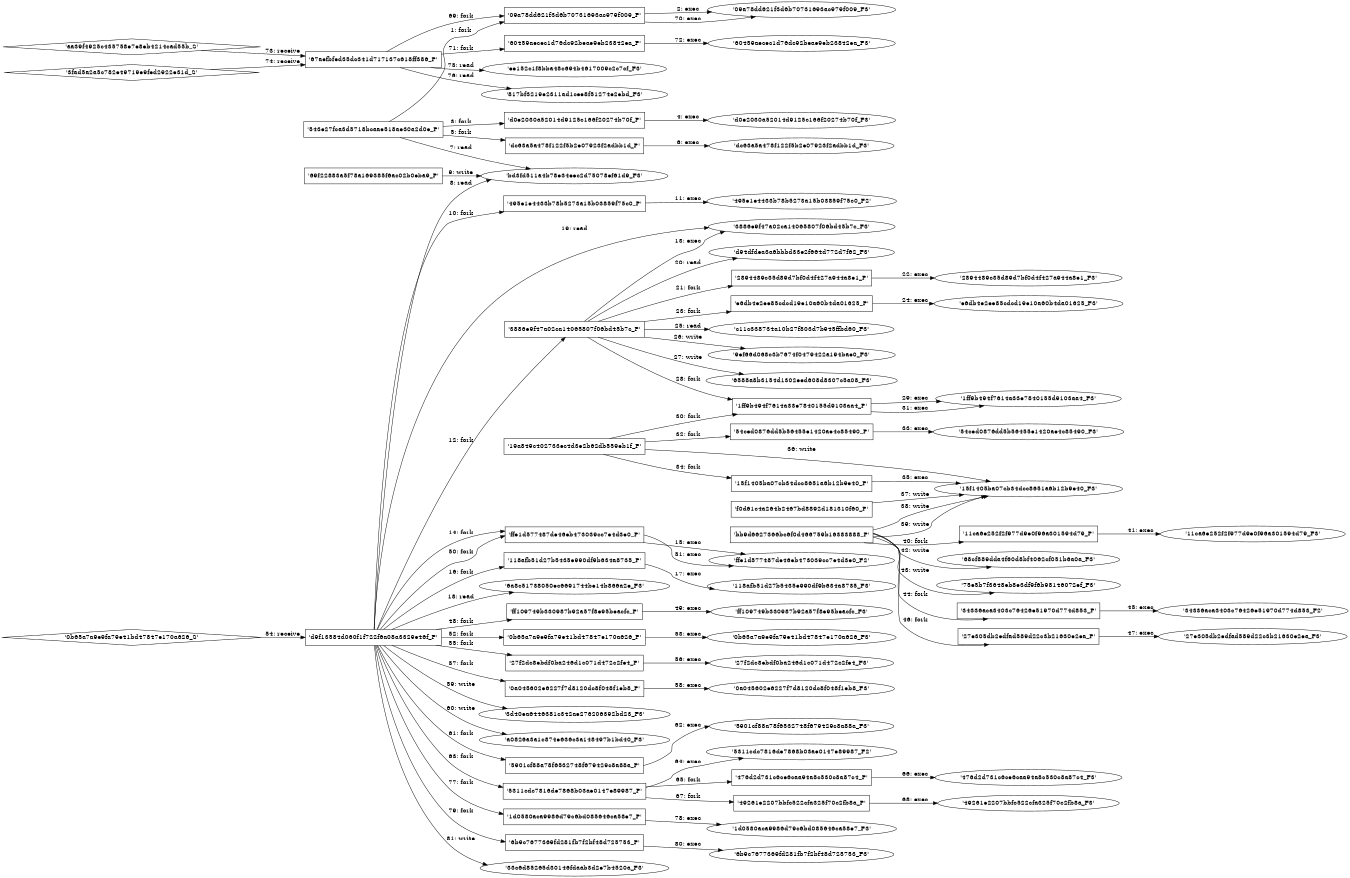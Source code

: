 digraph "D:\Learning\Paper\apt\基于CTI的攻击预警\Dataset\攻击图\ASGfromALLCTI\Cyber espionage group targets South American and Southeast Asian governments.dot" {
rankdir="LR"
size="9"
fixedsize="false"
splines="true"
nodesep=0.3
ranksep=0
fontsize=10
overlap="scalexy"
engine= "neato"
	"'543e27fca3d5718bcaae518ae30a2d0e_P'" [node_type=Process shape=box]
	"'09a78dd621f3d6b70731693ac979f009_P'" [node_type=Process shape=box]
	"'543e27fca3d5718bcaae518ae30a2d0e_P'" -> "'09a78dd621f3d6b70731693ac979f009_P'" [label="1: fork"]
	"'09a78dd621f3d6b70731693ac979f009_P'" [node_type=Process shape=box]
	"'09a78dd621f3d6b70731693ac979f009_F3'" [node_type=File shape=ellipse]
	"'09a78dd621f3d6b70731693ac979f009_P'" -> "'09a78dd621f3d6b70731693ac979f009_F3'" [label="2: exec"]
	"'543e27fca3d5718bcaae518ae30a2d0e_P'" [node_type=Process shape=box]
	"'d0e2030a52014d9125c166f20274b70f_P'" [node_type=Process shape=box]
	"'543e27fca3d5718bcaae518ae30a2d0e_P'" -> "'d0e2030a52014d9125c166f20274b70f_P'" [label="3: fork"]
	"'d0e2030a52014d9125c166f20274b70f_P'" [node_type=Process shape=box]
	"'d0e2030a52014d9125c166f20274b70f_F3'" [node_type=File shape=ellipse]
	"'d0e2030a52014d9125c166f20274b70f_P'" -> "'d0e2030a52014d9125c166f20274b70f_F3'" [label="4: exec"]
	"'543e27fca3d5718bcaae518ae30a2d0e_P'" [node_type=Process shape=box]
	"'dc63a5a478f122f5b2e07923f2adbb1d_P'" [node_type=Process shape=box]
	"'543e27fca3d5718bcaae518ae30a2d0e_P'" -> "'dc63a5a478f122f5b2e07923f2adbb1d_P'" [label="5: fork"]
	"'dc63a5a478f122f5b2e07923f2adbb1d_P'" [node_type=Process shape=box]
	"'dc63a5a478f122f5b2e07923f2adbb1d_F3'" [node_type=File shape=ellipse]
	"'dc63a5a478f122f5b2e07923f2adbb1d_P'" -> "'dc63a5a478f122f5b2e07923f2adbb1d_F3'" [label="6: exec"]
	"'bd3fd511a4b78e34eec2d75078ef61d9_F3'" [node_type=file shape=ellipse]
	"'543e27fca3d5718bcaae518ae30a2d0e_P'" [node_type=Process shape=box]
	"'543e27fca3d5718bcaae518ae30a2d0e_P'" -> "'bd3fd511a4b78e34eec2d75078ef61d9_F3'" [label="7: read"]
	"'bd3fd511a4b78e34eec2d75078ef61d9_F3'" [node_type=file shape=ellipse]
	"'d9f13584d060f1f722f6a08a3329e46f_P'" [node_type=Process shape=box]
	"'d9f13584d060f1f722f6a08a3329e46f_P'" -> "'bd3fd511a4b78e34eec2d75078ef61d9_F3'" [label="8: read"]
	"'bd3fd511a4b78e34eec2d75078ef61d9_F3'" [node_type=file shape=ellipse]
	"'69f22883a5f78a169385f6ac02b0eba9_P'" [node_type=Process shape=box]
	"'69f22883a5f78a169385f6ac02b0eba9_P'" -> "'bd3fd511a4b78e34eec2d75078ef61d9_F3'" [label="9: write"]
	"'d9f13584d060f1f722f6a08a3329e46f_P'" [node_type=Process shape=box]
	"'495e1e4433b78b5273a15b03859f75c0_P'" [node_type=Process shape=box]
	"'d9f13584d060f1f722f6a08a3329e46f_P'" -> "'495e1e4433b78b5273a15b03859f75c0_P'" [label="10: fork"]
	"'495e1e4433b78b5273a15b03859f75c0_P'" [node_type=Process shape=box]
	"'495e1e4433b78b5273a15b03859f75c0_F2'" [node_type=File shape=ellipse]
	"'495e1e4433b78b5273a15b03859f75c0_P'" -> "'495e1e4433b78b5273a15b03859f75c0_F2'" [label="11: exec"]
	"'d9f13584d060f1f722f6a08a3329e46f_P'" [node_type=Process shape=box]
	"'3886e9f47a02ca14065807f06bd45b7c_P'" [node_type=Process shape=box]
	"'d9f13584d060f1f722f6a08a3329e46f_P'" -> "'3886e9f47a02ca14065807f06bd45b7c_P'" [label="12: fork"]
	"'3886e9f47a02ca14065807f06bd45b7c_P'" [node_type=Process shape=box]
	"'3886e9f47a02ca14065807f06bd45b7c_F3'" [node_type=File shape=ellipse]
	"'3886e9f47a02ca14065807f06bd45b7c_P'" -> "'3886e9f47a02ca14065807f06bd45b7c_F3'" [label="13: exec"]
	"'d9f13584d060f1f722f6a08a3329e46f_P'" [node_type=Process shape=box]
	"'ffe1d577487de46eb473039cc7e4d3e0_P'" [node_type=Process shape=box]
	"'d9f13584d060f1f722f6a08a3329e46f_P'" -> "'ffe1d577487de46eb473039cc7e4d3e0_P'" [label="14: fork"]
	"'ffe1d577487de46eb473039cc7e4d3e0_P'" [node_type=Process shape=box]
	"'ffe1d577487de46eb473039cc7e4d3e0_F2'" [node_type=File shape=ellipse]
	"'ffe1d577487de46eb473039cc7e4d3e0_P'" -> "'ffe1d577487de46eb473039cc7e4d3e0_F2'" [label="15: exec"]
	"'d9f13584d060f1f722f6a08a3329e46f_P'" [node_type=Process shape=box]
	"'118afb51d27b5435e990df9b634a8735_P'" [node_type=Process shape=box]
	"'d9f13584d060f1f722f6a08a3329e46f_P'" -> "'118afb51d27b5435e990df9b634a8735_P'" [label="16: fork"]
	"'118afb51d27b5435e990df9b634a8735_P'" [node_type=Process shape=box]
	"'118afb51d27b5435e990df9b634a8735_F3'" [node_type=File shape=ellipse]
	"'118afb51d27b5435e990df9b634a8735_P'" -> "'118afb51d27b5435e990df9b634a8735_F3'" [label="17: exec"]
	"'6a8c51738050ec6691744be14b866a2e_F3'" [node_type=file shape=ellipse]
	"'d9f13584d060f1f722f6a08a3329e46f_P'" [node_type=Process shape=box]
	"'d9f13584d060f1f722f6a08a3329e46f_P'" -> "'6a8c51738050ec6691744be14b866a2e_F3'" [label="18: read"]
	"'3886e9f47a02ca14065807f06bd45b7c_F3'" [node_type=file shape=ellipse]
	"'d9f13584d060f1f722f6a08a3329e46f_P'" [node_type=Process shape=box]
	"'d9f13584d060f1f722f6a08a3329e46f_P'" -> "'3886e9f47a02ca14065807f06bd45b7c_F3'" [label="19: read"]
	"'d94dfdea3a6bbbd33e2f664d772d7f62_F3'" [node_type=file shape=ellipse]
	"'3886e9f47a02ca14065807f06bd45b7c_P'" [node_type=Process shape=box]
	"'3886e9f47a02ca14065807f06bd45b7c_P'" -> "'d94dfdea3a6bbbd33e2f664d772d7f62_F3'" [label="20: read"]
	"'3886e9f47a02ca14065807f06bd45b7c_P'" [node_type=Process shape=box]
	"'2894489c35d89d7bf0d4f427a944a8e1_P'" [node_type=Process shape=box]
	"'3886e9f47a02ca14065807f06bd45b7c_P'" -> "'2894489c35d89d7bf0d4f427a944a8e1_P'" [label="21: fork"]
	"'2894489c35d89d7bf0d4f427a944a8e1_P'" [node_type=Process shape=box]
	"'2894489c35d89d7bf0d4f427a944a8e1_F3'" [node_type=File shape=ellipse]
	"'2894489c35d89d7bf0d4f427a944a8e1_P'" -> "'2894489c35d89d7bf0d4f427a944a8e1_F3'" [label="22: exec"]
	"'3886e9f47a02ca14065807f06bd45b7c_P'" [node_type=Process shape=box]
	"'e6db4e2ee85cdcd19e10a60b4da01625_P'" [node_type=Process shape=box]
	"'3886e9f47a02ca14065807f06bd45b7c_P'" -> "'e6db4e2ee85cdcd19e10a60b4da01625_P'" [label="23: fork"]
	"'e6db4e2ee85cdcd19e10a60b4da01625_P'" [node_type=Process shape=box]
	"'e6db4e2ee85cdcd19e10a60b4da01625_F3'" [node_type=File shape=ellipse]
	"'e6db4e2ee85cdcd19e10a60b4da01625_P'" -> "'e6db4e2ee85cdcd19e10a60b4da01625_F3'" [label="24: exec"]
	"'c11c338734a10b27f803d7b945ffbd60_F3'" [node_type=file shape=ellipse]
	"'3886e9f47a02ca14065807f06bd45b7c_P'" [node_type=Process shape=box]
	"'3886e9f47a02ca14065807f06bd45b7c_P'" -> "'c11c338734a10b27f803d7b945ffbd60_F3'" [label="25: read"]
	"'9ef66d068c3b7674f0479422a194bae0_F3'" [node_type=file shape=ellipse]
	"'3886e9f47a02ca14065807f06bd45b7c_P'" [node_type=Process shape=box]
	"'3886e9f47a02ca14065807f06bd45b7c_P'" -> "'9ef66d068c3b7674f0479422a194bae0_F3'" [label="26: write"]
	"'6588a8b3154d1302eed608d8307c5a08_F3'" [node_type=file shape=ellipse]
	"'3886e9f47a02ca14065807f06bd45b7c_P'" [node_type=Process shape=box]
	"'3886e9f47a02ca14065807f06bd45b7c_P'" -> "'6588a8b3154d1302eed608d8307c5a08_F3'" [label="27: write"]
	"'3886e9f47a02ca14065807f06bd45b7c_P'" [node_type=Process shape=box]
	"'1ff9b494f7614a33e7840155d9103aa4_P'" [node_type=Process shape=box]
	"'3886e9f47a02ca14065807f06bd45b7c_P'" -> "'1ff9b494f7614a33e7840155d9103aa4_P'" [label="28: fork"]
	"'1ff9b494f7614a33e7840155d9103aa4_P'" [node_type=Process shape=box]
	"'1ff9b494f7614a33e7840155d9103aa4_F3'" [node_type=File shape=ellipse]
	"'1ff9b494f7614a33e7840155d9103aa4_P'" -> "'1ff9b494f7614a33e7840155d9103aa4_F3'" [label="29: exec"]
	"'19a849c402733ec4d3e2b62db559eb1f_P'" [node_type=Process shape=box]
	"'1ff9b494f7614a33e7840155d9103aa4_P'" [node_type=Process shape=box]
	"'19a849c402733ec4d3e2b62db559eb1f_P'" -> "'1ff9b494f7614a33e7840155d9103aa4_P'" [label="30: fork"]
	"'1ff9b494f7614a33e7840155d9103aa4_P'" [node_type=Process shape=box]
	"'1ff9b494f7614a33e7840155d9103aa4_F3'" [node_type=File shape=ellipse]
	"'1ff9b494f7614a33e7840155d9103aa4_P'" -> "'1ff9b494f7614a33e7840155d9103aa4_F3'" [label="31: exec"]
	"'19a849c402733ec4d3e2b62db559eb1f_P'" [node_type=Process shape=box]
	"'54ced0876dd5b56455e1420ae4c85490_P'" [node_type=Process shape=box]
	"'19a849c402733ec4d3e2b62db559eb1f_P'" -> "'54ced0876dd5b56455e1420ae4c85490_P'" [label="32: fork"]
	"'54ced0876dd5b56455e1420ae4c85490_P'" [node_type=Process shape=box]
	"'54ced0876dd5b56455e1420ae4c85490_F3'" [node_type=File shape=ellipse]
	"'54ced0876dd5b56455e1420ae4c85490_P'" -> "'54ced0876dd5b56455e1420ae4c85490_F3'" [label="33: exec"]
	"'19a849c402733ec4d3e2b62db559eb1f_P'" [node_type=Process shape=box]
	"'15f1405ba07cb34dcc8651a6b12b9e40_P'" [node_type=Process shape=box]
	"'19a849c402733ec4d3e2b62db559eb1f_P'" -> "'15f1405ba07cb34dcc8651a6b12b9e40_P'" [label="34: fork"]
	"'15f1405ba07cb34dcc8651a6b12b9e40_P'" [node_type=Process shape=box]
	"'15f1405ba07cb34dcc8651a6b12b9e40_F3'" [node_type=File shape=ellipse]
	"'15f1405ba07cb34dcc8651a6b12b9e40_P'" -> "'15f1405ba07cb34dcc8651a6b12b9e40_F3'" [label="35: exec"]
	"'15f1405ba07cb34dcc8651a6b12b9e40_F3'" [node_type=file shape=ellipse]
	"'19a849c402733ec4d3e2b62db559eb1f_P'" [node_type=Process shape=box]
	"'19a849c402733ec4d3e2b62db559eb1f_P'" -> "'15f1405ba07cb34dcc8651a6b12b9e40_F3'" [label="36: write"]
	"'15f1405ba07cb34dcc8651a6b12b9e40_F3'" [node_type=file shape=ellipse]
	"'f0d61c4a264b2467bd8892d181310f60_P'" [node_type=Process shape=box]
	"'f0d61c4a264b2467bd8892d181310f60_P'" -> "'15f1405ba07cb34dcc8651a6b12b9e40_F3'" [label="37: write"]
	"'15f1405ba07cb34dcc8651a6b12b9e40_F3'" [node_type=file shape=ellipse]
	"'bb9d6627366bc6f0d466759b16383888_P'" [node_type=Process shape=box]
	"'bb9d6627366bc6f0d466759b16383888_P'" -> "'15f1405ba07cb34dcc8651a6b12b9e40_F3'" [label="38: write"]
	"'15f1405ba07cb34dcc8651a6b12b9e40_F3'" [node_type=file shape=ellipse]
	"'bb9d6627366bc6f0d466759b16383888_P'" [node_type=Process shape=box]
	"'bb9d6627366bc6f0d466759b16383888_P'" -> "'15f1405ba07cb34dcc8651a6b12b9e40_F3'" [label="39: write"]
	"'bb9d6627366bc6f0d466759b16383888_P'" [node_type=Process shape=box]
	"'11ca6e252f2f977d9e0f96a301594d79_P'" [node_type=Process shape=box]
	"'bb9d6627366bc6f0d466759b16383888_P'" -> "'11ca6e252f2f977d9e0f96a301594d79_P'" [label="40: fork"]
	"'11ca6e252f2f977d9e0f96a301594d79_P'" [node_type=Process shape=box]
	"'11ca6e252f2f977d9e0f96a301594d79_F3'" [node_type=File shape=ellipse]
	"'11ca6e252f2f977d9e0f96a301594d79_P'" -> "'11ca6e252f2f977d9e0f96a301594d79_F3'" [label="41: exec"]
	"'68cf889dda4f60d8bf4062cf051b6a0a_F3'" [node_type=file shape=ellipse]
	"'bb9d6627366bc6f0d466759b16383888_P'" [node_type=Process shape=box]
	"'bb9d6627366bc6f0d466759b16383888_P'" -> "'68cf889dda4f60d8bf4062cf051b6a0a_F3'" [label="42: write"]
	"'75e5b7f3648eb8e3df9f6b98146072ef_F3'" [node_type=file shape=ellipse]
	"'bb9d6627366bc6f0d466759b16383888_P'" [node_type=Process shape=box]
	"'bb9d6627366bc6f0d466759b16383888_P'" -> "'75e5b7f3648eb8e3df9f6b98146072ef_F3'" [label="43: write"]
	"'bb9d6627366bc6f0d466759b16383888_P'" [node_type=Process shape=box]
	"'34336aca3403c76426e51970d774d853_P'" [node_type=Process shape=box]
	"'bb9d6627366bc6f0d466759b16383888_P'" -> "'34336aca3403c76426e51970d774d853_P'" [label="44: fork"]
	"'34336aca3403c76426e51970d774d853_P'" [node_type=Process shape=box]
	"'34336aca3403c76426e51970d774d853_F2'" [node_type=File shape=ellipse]
	"'34336aca3403c76426e51970d774d853_P'" -> "'34336aca3403c76426e51970d774d853_F2'" [label="45: exec"]
	"'bb9d6627366bc6f0d466759b16383888_P'" [node_type=Process shape=box]
	"'27e305db2edfad589d22c3b21630e2ea_P'" [node_type=Process shape=box]
	"'bb9d6627366bc6f0d466759b16383888_P'" -> "'27e305db2edfad589d22c3b21630e2ea_P'" [label="46: fork"]
	"'27e305db2edfad589d22c3b21630e2ea_P'" [node_type=Process shape=box]
	"'27e305db2edfad589d22c3b21630e2ea_F3'" [node_type=File shape=ellipse]
	"'27e305db2edfad589d22c3b21630e2ea_P'" -> "'27e305db2edfad589d22c3b21630e2ea_F3'" [label="47: exec"]
	"'d9f13584d060f1f722f6a08a3329e46f_P'" [node_type=Process shape=box]
	"'ff109749b330987b92a57f8e95beacfc_P'" [node_type=Process shape=box]
	"'d9f13584d060f1f722f6a08a3329e46f_P'" -> "'ff109749b330987b92a57f8e95beacfc_P'" [label="48: fork"]
	"'ff109749b330987b92a57f8e95beacfc_P'" [node_type=Process shape=box]
	"'ff109749b330987b92a57f8e95beacfc_F3'" [node_type=File shape=ellipse]
	"'ff109749b330987b92a57f8e95beacfc_P'" -> "'ff109749b330987b92a57f8e95beacfc_F3'" [label="49: exec"]
	"'d9f13584d060f1f722f6a08a3329e46f_P'" [node_type=Process shape=box]
	"'ffe1d577487de46eb473039cc7e4d3e0_P'" [node_type=Process shape=box]
	"'d9f13584d060f1f722f6a08a3329e46f_P'" -> "'ffe1d577487de46eb473039cc7e4d3e0_P'" [label="50: fork"]
	"'ffe1d577487de46eb473039cc7e4d3e0_P'" [node_type=Process shape=box]
	"'ffe1d577487de46eb473039cc7e4d3e0_F2'" [node_type=File shape=ellipse]
	"'ffe1d577487de46eb473039cc7e4d3e0_P'" -> "'ffe1d577487de46eb473039cc7e4d3e0_F2'" [label="51: exec"]
	"'d9f13584d060f1f722f6a08a3329e46f_P'" [node_type=Process shape=box]
	"'0b65a7a9e9fa79e41bd47847e170a626_P'" [node_type=Process shape=box]
	"'d9f13584d060f1f722f6a08a3329e46f_P'" -> "'0b65a7a9e9fa79e41bd47847e170a626_P'" [label="52: fork"]
	"'0b65a7a9e9fa79e41bd47847e170a626_P'" [node_type=Process shape=box]
	"'0b65a7a9e9fa79e41bd47847e170a626_F3'" [node_type=File shape=ellipse]
	"'0b65a7a9e9fa79e41bd47847e170a626_P'" -> "'0b65a7a9e9fa79e41bd47847e170a626_F3'" [label="53: exec"]
	"'d9f13584d060f1f722f6a08a3329e46f_P'" [node_type=Process shape=box]
	"'0b65a7a9e9fa79e41bd47847e170a626_S'" [node_type=Socket shape=diamond]
	"'0b65a7a9e9fa79e41bd47847e170a626_S'" -> "'d9f13584d060f1f722f6a08a3329e46f_P'" [label="54: receive"]
	"'d9f13584d060f1f722f6a08a3329e46f_P'" [node_type=Process shape=box]
	"'27f2dc8ebdf0ba246d1c071d472c2fe4_P'" [node_type=Process shape=box]
	"'d9f13584d060f1f722f6a08a3329e46f_P'" -> "'27f2dc8ebdf0ba246d1c071d472c2fe4_P'" [label="55: fork"]
	"'27f2dc8ebdf0ba246d1c071d472c2fe4_P'" [node_type=Process shape=box]
	"'27f2dc8ebdf0ba246d1c071d472c2fe4_F3'" [node_type=File shape=ellipse]
	"'27f2dc8ebdf0ba246d1c071d472c2fe4_P'" -> "'27f2dc8ebdf0ba246d1c071d472c2fe4_F3'" [label="56: exec"]
	"'d9f13584d060f1f722f6a08a3329e46f_P'" [node_type=Process shape=box]
	"'0a045602e6227f7d8120dc8f048f1eb8_P'" [node_type=Process shape=box]
	"'d9f13584d060f1f722f6a08a3329e46f_P'" -> "'0a045602e6227f7d8120dc8f048f1eb8_P'" [label="57: fork"]
	"'0a045602e6227f7d8120dc8f048f1eb8_P'" [node_type=Process shape=box]
	"'0a045602e6227f7d8120dc8f048f1eb8_F3'" [node_type=File shape=ellipse]
	"'0a045602e6227f7d8120dc8f048f1eb8_P'" -> "'0a045602e6227f7d8120dc8f048f1eb8_F3'" [label="58: exec"]
	"'3d40ea6446381c342ae276206392bd23_F3'" [node_type=file shape=ellipse]
	"'d9f13584d060f1f722f6a08a3329e46f_P'" [node_type=Process shape=box]
	"'d9f13584d060f1f722f6a08a3329e46f_P'" -> "'3d40ea6446381c342ae276206392bd23_F3'" [label="59: write"]
	"'a0826a3a1c874e636c3a148497b1bd40_F3'" [node_type=file shape=ellipse]
	"'d9f13584d060f1f722f6a08a3329e46f_P'" [node_type=Process shape=box]
	"'d9f13584d060f1f722f6a08a3329e46f_P'" -> "'a0826a3a1c874e636c3a148497b1bd40_F3'" [label="60: write"]
	"'d9f13584d060f1f722f6a08a3329e46f_P'" [node_type=Process shape=box]
	"'5901cf88a78f6532748f679429c8a88a_P'" [node_type=Process shape=box]
	"'d9f13584d060f1f722f6a08a3329e46f_P'" -> "'5901cf88a78f6532748f679429c8a88a_P'" [label="61: fork"]
	"'5901cf88a78f6532748f679429c8a88a_P'" [node_type=Process shape=box]
	"'5901cf88a78f6532748f679429c8a88a_F3'" [node_type=File shape=ellipse]
	"'5901cf88a78f6532748f679429c8a88a_P'" -> "'5901cf88a78f6532748f679429c8a88a_F3'" [label="62: exec"]
	"'d9f13584d060f1f722f6a08a3329e46f_P'" [node_type=Process shape=box]
	"'5311cdc7816de7868b03ae0147e89987_P'" [node_type=Process shape=box]
	"'d9f13584d060f1f722f6a08a3329e46f_P'" -> "'5311cdc7816de7868b03ae0147e89987_P'" [label="63: fork"]
	"'5311cdc7816de7868b03ae0147e89987_P'" [node_type=Process shape=box]
	"'5311cdc7816de7868b03ae0147e89987_F2'" [node_type=File shape=ellipse]
	"'5311cdc7816de7868b03ae0147e89987_P'" -> "'5311cdc7816de7868b03ae0147e89987_F2'" [label="64: exec"]
	"'5311cdc7816de7868b03ae0147e89987_P'" [node_type=Process shape=box]
	"'476d2d731c6ce6caa94a8c530c8a87c4_P'" [node_type=Process shape=box]
	"'5311cdc7816de7868b03ae0147e89987_P'" -> "'476d2d731c6ce6caa94a8c530c8a87c4_P'" [label="65: fork"]
	"'476d2d731c6ce6caa94a8c530c8a87c4_P'" [node_type=Process shape=box]
	"'476d2d731c6ce6caa94a8c530c8a87c4_F3'" [node_type=File shape=ellipse]
	"'476d2d731c6ce6caa94a8c530c8a87c4_P'" -> "'476d2d731c6ce6caa94a8c530c8a87c4_F3'" [label="66: exec"]
	"'5311cdc7816de7868b03ae0147e89987_P'" [node_type=Process shape=box]
	"'49261e2207bbfc522cfa325f70c2fb8a_P'" [node_type=Process shape=box]
	"'5311cdc7816de7868b03ae0147e89987_P'" -> "'49261e2207bbfc522cfa325f70c2fb8a_P'" [label="67: fork"]
	"'49261e2207bbfc522cfa325f70c2fb8a_P'" [node_type=Process shape=box]
	"'49261e2207bbfc522cfa325f70c2fb8a_F3'" [node_type=File shape=ellipse]
	"'49261e2207bbfc522cfa325f70c2fb8a_P'" -> "'49261e2207bbfc522cfa325f70c2fb8a_F3'" [label="68: exec"]
	"'67aefbfed35dc341d717137c618ff386_P'" [node_type=Process shape=box]
	"'09a78dd621f3d6b70731693ac979f009_P'" [node_type=Process shape=box]
	"'67aefbfed35dc341d717137c618ff386_P'" -> "'09a78dd621f3d6b70731693ac979f009_P'" [label="69: fork"]
	"'09a78dd621f3d6b70731693ac979f009_P'" [node_type=Process shape=box]
	"'09a78dd621f3d6b70731693ac979f009_F3'" [node_type=File shape=ellipse]
	"'09a78dd621f3d6b70731693ac979f009_P'" -> "'09a78dd621f3d6b70731693ac979f009_F3'" [label="70: exec"]
	"'67aefbfed35dc341d717137c618ff386_P'" [node_type=Process shape=box]
	"'60459aecec1d76dc92beae9eb23842ea_P'" [node_type=Process shape=box]
	"'67aefbfed35dc341d717137c618ff386_P'" -> "'60459aecec1d76dc92beae9eb23842ea_P'" [label="71: fork"]
	"'60459aecec1d76dc92beae9eb23842ea_P'" [node_type=Process shape=box]
	"'60459aecec1d76dc92beae9eb23842ea_F3'" [node_type=File shape=ellipse]
	"'60459aecec1d76dc92beae9eb23842ea_P'" -> "'60459aecec1d76dc92beae9eb23842ea_F3'" [label="72: exec"]
	"'67aefbfed35dc341d717137c618ff386_P'" [node_type=Process shape=box]
	"'aa39f4925c435758e7e8eb4214cad55b_S'" [node_type=Socket shape=diamond]
	"'aa39f4925c435758e7e8eb4214cad55b_S'" -> "'67aefbfed35dc341d717137c618ff386_P'" [label="73: receive"]
	"'67aefbfed35dc341d717137c618ff386_P'" [node_type=Process shape=box]
	"'3fad5a2a5c782e49719e9fed2922e31d_S'" [node_type=Socket shape=diamond]
	"'3fad5a2a5c782e49719e9fed2922e31d_S'" -> "'67aefbfed35dc341d717137c618ff386_P'" [label="74: receive"]
	"'ee152c1f8bba48c694b4617009c2c7cf_F3'" [node_type=file shape=ellipse]
	"'67aefbfed35dc341d717137c618ff386_P'" [node_type=Process shape=box]
	"'67aefbfed35dc341d717137c618ff386_P'" -> "'ee152c1f8bba48c694b4617009c2c7cf_F3'" [label="75: read"]
	"'817bf3219e2311ad1cee8f51274e2ebd_F3'" [node_type=file shape=ellipse]
	"'67aefbfed35dc341d717137c618ff386_P'" [node_type=Process shape=box]
	"'67aefbfed35dc341d717137c618ff386_P'" -> "'817bf3219e2311ad1cee8f51274e2ebd_F3'" [label="76: read"]
	"'d9f13584d060f1f722f6a08a3329e46f_P'" [node_type=Process shape=box]
	"'1d0580aca9986d79c6bd085646ca58e7_P'" [node_type=Process shape=box]
	"'d9f13584d060f1f722f6a08a3329e46f_P'" -> "'1d0580aca9986d79c6bd085646ca58e7_P'" [label="77: fork"]
	"'1d0580aca9986d79c6bd085646ca58e7_P'" [node_type=Process shape=box]
	"'1d0580aca9986d79c6bd085646ca58e7_F3'" [node_type=File shape=ellipse]
	"'1d0580aca9986d79c6bd085646ca58e7_P'" -> "'1d0580aca9986d79c6bd085646ca58e7_F3'" [label="78: exec"]
	"'d9f13584d060f1f722f6a08a3329e46f_P'" [node_type=Process shape=box]
	"'6b9c7677369fd281fb7f2bf48d725753_P'" [node_type=Process shape=box]
	"'d9f13584d060f1f722f6a08a3329e46f_P'" -> "'6b9c7677369fd281fb7f2bf48d725753_P'" [label="79: fork"]
	"'6b9c7677369fd281fb7f2bf48d725753_P'" [node_type=Process shape=box]
	"'6b9c7677369fd281fb7f2bf48d725753_F3'" [node_type=File shape=ellipse]
	"'6b9c7677369fd281fb7f2bf48d725753_P'" -> "'6b9c7677369fd281fb7f2bf48d725753_F3'" [label="80: exec"]
	"'33c6d85265d30146fdaab3d2e7b4520a_F3'" [node_type=file shape=ellipse]
	"'d9f13584d060f1f722f6a08a3329e46f_P'" [node_type=Process shape=box]
	"'d9f13584d060f1f722f6a08a3329e46f_P'" -> "'33c6d85265d30146fdaab3d2e7b4520a_F3'" [label="81: write"]
}
